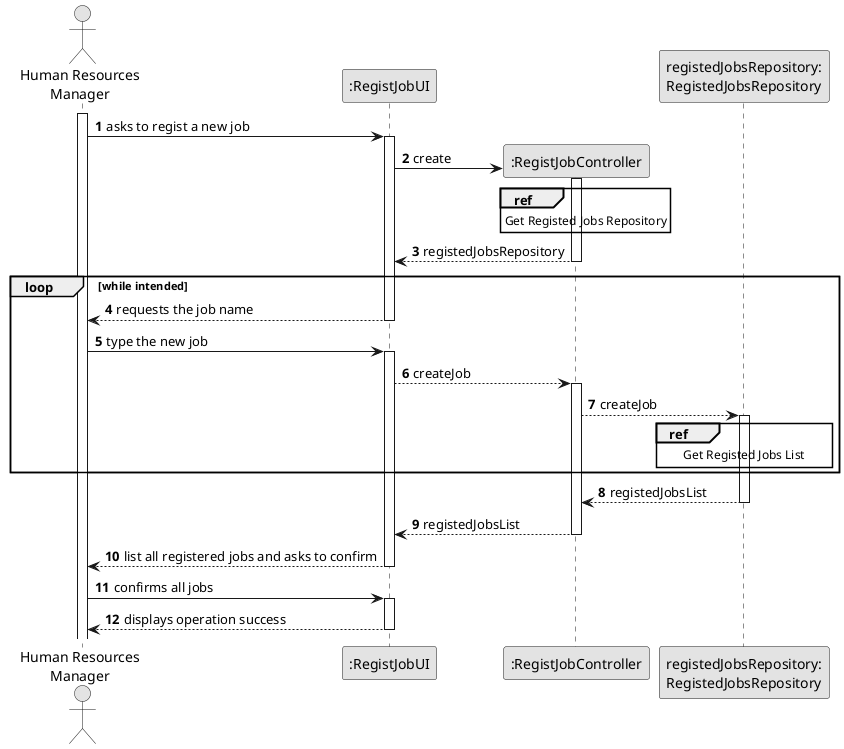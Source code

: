 @startuml
skinparam monochrome true
skinparam packageStyle rectangle
skinparam shadowing false

actor "Human Resources\nManager" as HRM
participant ":RegistJobUI" as UI
participant ":RegistJobController" as CTRL
participant "registedJobsRepository:\nRegistedJobsRepository" as RegistedJobsRepository

autonumber 1

activate HRM
    HRM -> UI : asks to regist a new job
    activate UI
        UI -> CTRL** : create
        activate CTRL
        ref over CTRL
            Get Registed Jobs Repository
        end ref
        UI <-- CTRL : registedJobsRepository
        deactivate CTRL
    loop while intended
            UI --> HRM : requests the job name
        deactivate UI
        HRM -> UI : type the new job
        activate UI
            UI --> CTRL: createJob
        activate CTRL
            CTRL --> RegistedJobsRepository : createJob
            activate RegistedJobsRepository
            ref over RegistedJobsRepository
                Get Registed Jobs List
            end ref
    end
                RegistedJobsRepository --> CTRL : registedJobsList
            deactivate RegistedJobsRepository
            CTRL --> UI : registedJobsList
        deactivate CTRL
        UI --> HRM : list all registered jobs and asks to confirm
            deactivate CTRL
        deactivate UI
    HRM -> UI : confirms all jobs
    activate UI
    UI --> HRM : displays operation success
    deactivate UI

@enduml